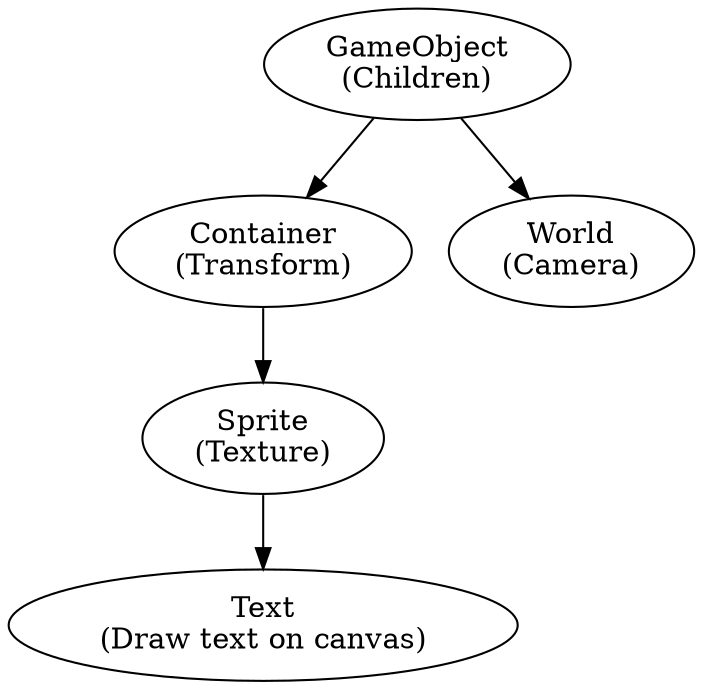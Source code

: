 digraph ClassTree {
    GameObject[label="GameObject\n(Children)"]
    Container[label="Container\n(Transform)"]
    Sprite[label="Sprite\n(Texture)"]
    Text[label="Text\n(Draw text on canvas)"]
    
    World[label="World\n(Camera)"]

    GameObject -> Container
    Container -> Sprite
    Sprite -> Text
    
    
    GameObject -> World
}